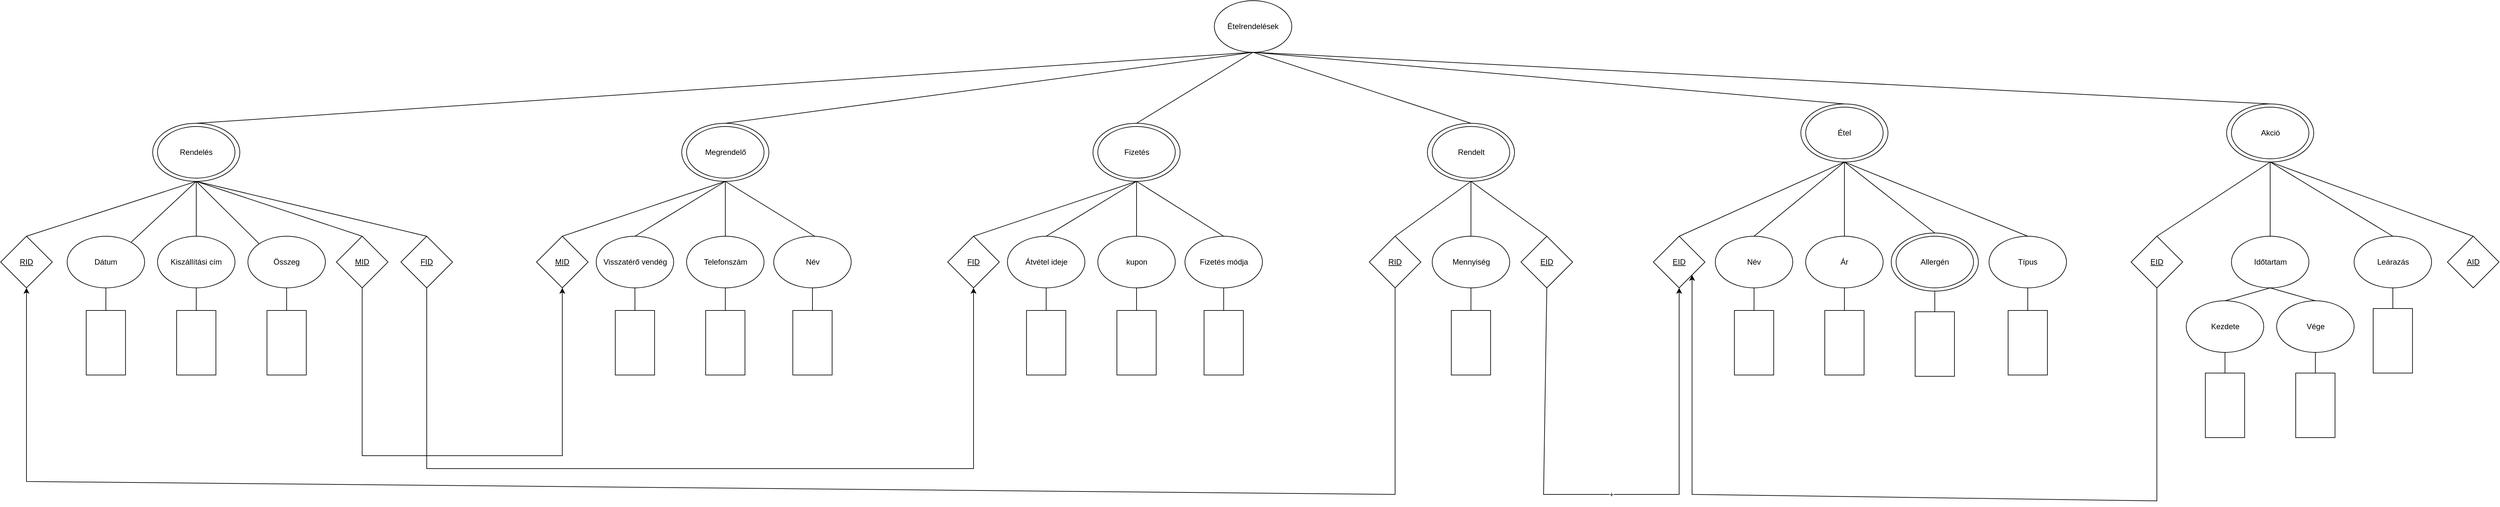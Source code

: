 <mxfile version="20.5.1" type="device"><diagram id="2_RLVBGcPwZFxn247dHp" name="1 oldal"><mxGraphModel dx="3209" dy="1216" grid="1" gridSize="10" guides="1" tooltips="1" connect="1" arrows="1" fold="1" page="1" pageScale="1" pageWidth="827" pageHeight="1169" math="0" shadow="0"><root><mxCell id="0"/><mxCell id="1" parent="0"/><mxCell id="N9Ak9gtg5sEQ_nluckgj-37" value="" style="ellipse;whiteSpace=wrap;html=1;" parent="1" vertex="1"><mxGeometry x="2288.5" y="430" width="135" height="90" as="geometry"/></mxCell><mxCell id="N9Ak9gtg5sEQ_nluckgj-6" value="Ételrendelések" style="ellipse;whiteSpace=wrap;html=1;" parent="1" vertex="1"><mxGeometry x="1240" y="70" width="120" height="80" as="geometry"/></mxCell><mxCell id="N9Ak9gtg5sEQ_nluckgj-12" value="" style="group" parent="1" vertex="1" connectable="0"><mxGeometry x="2148.5" y="230" width="135" height="90" as="geometry"/></mxCell><mxCell id="N9Ak9gtg5sEQ_nluckgj-7" value="" style="ellipse;whiteSpace=wrap;html=1;" parent="N9Ak9gtg5sEQ_nluckgj-12" vertex="1"><mxGeometry width="135" height="90" as="geometry"/></mxCell><mxCell id="N9Ak9gtg5sEQ_nluckgj-2" value="Étel" style="ellipse;whiteSpace=wrap;html=1;" parent="N9Ak9gtg5sEQ_nluckgj-12" vertex="1"><mxGeometry x="7.5" y="5" width="120" height="80" as="geometry"/></mxCell><mxCell id="N9Ak9gtg5sEQ_nluckgj-13" value="" style="group" parent="1" vertex="1" connectable="0"><mxGeometry x="-404.5" y="260" width="135" height="90" as="geometry"/></mxCell><mxCell id="N9Ak9gtg5sEQ_nluckgj-8" value="" style="ellipse;whiteSpace=wrap;html=1;" parent="N9Ak9gtg5sEQ_nluckgj-13" vertex="1"><mxGeometry width="135" height="90" as="geometry"/></mxCell><mxCell id="N9Ak9gtg5sEQ_nluckgj-1" value="Rendelés" style="ellipse;whiteSpace=wrap;html=1;" parent="N9Ak9gtg5sEQ_nluckgj-13" vertex="1"><mxGeometry x="7.5" y="5" width="120" height="80" as="geometry"/></mxCell><mxCell id="N9Ak9gtg5sEQ_nluckgj-14" value="" style="group" parent="1" vertex="1" connectable="0"><mxGeometry x="2808" y="230" width="135" height="90" as="geometry"/></mxCell><mxCell id="N9Ak9gtg5sEQ_nluckgj-9" value="" style="ellipse;whiteSpace=wrap;html=1;" parent="N9Ak9gtg5sEQ_nluckgj-14" vertex="1"><mxGeometry width="135" height="90" as="geometry"/></mxCell><mxCell id="N9Ak9gtg5sEQ_nluckgj-3" value="Akció" style="ellipse;whiteSpace=wrap;html=1;" parent="N9Ak9gtg5sEQ_nluckgj-14" vertex="1"><mxGeometry x="7.5" y="5" width="120" height="80" as="geometry"/></mxCell><mxCell id="N9Ak9gtg5sEQ_nluckgj-15" value="" style="group" parent="1" vertex="1" connectable="0"><mxGeometry x="1052" y="260" width="135" height="90" as="geometry"/></mxCell><mxCell id="N9Ak9gtg5sEQ_nluckgj-10" value="" style="ellipse;whiteSpace=wrap;html=1;" parent="N9Ak9gtg5sEQ_nluckgj-15" vertex="1"><mxGeometry width="135" height="90" as="geometry"/></mxCell><mxCell id="N9Ak9gtg5sEQ_nluckgj-4" value="Fizetés" style="ellipse;whiteSpace=wrap;html=1;" parent="N9Ak9gtg5sEQ_nluckgj-15" vertex="1"><mxGeometry x="7.5" y="5" width="120" height="80" as="geometry"/></mxCell><mxCell id="N9Ak9gtg5sEQ_nluckgj-16" value="" style="group" parent="1" vertex="1" connectable="0"><mxGeometry x="415" y="260" width="135" height="90" as="geometry"/></mxCell><mxCell id="N9Ak9gtg5sEQ_nluckgj-11" value="" style="ellipse;whiteSpace=wrap;html=1;" parent="N9Ak9gtg5sEQ_nluckgj-16" vertex="1"><mxGeometry width="135" height="90" as="geometry"/></mxCell><mxCell id="N9Ak9gtg5sEQ_nluckgj-5" value="Megrendelő" style="ellipse;whiteSpace=wrap;html=1;" parent="N9Ak9gtg5sEQ_nluckgj-16" vertex="1"><mxGeometry x="7.5" y="5" width="120" height="80" as="geometry"/></mxCell><mxCell id="N9Ak9gtg5sEQ_nluckgj-21" value="Dátum" style="ellipse;whiteSpace=wrap;html=1;" parent="1" vertex="1"><mxGeometry x="-537" y="435" width="120" height="80" as="geometry"/></mxCell><mxCell id="N9Ak9gtg5sEQ_nluckgj-22" value="Kiszállítási cím" style="ellipse;whiteSpace=wrap;html=1;" parent="1" vertex="1"><mxGeometry x="-397" y="435" width="120" height="80" as="geometry"/></mxCell><mxCell id="N9Ak9gtg5sEQ_nluckgj-23" value="Összeg" style="ellipse;whiteSpace=wrap;html=1;" parent="1" vertex="1"><mxGeometry x="-257" y="435" width="120" height="80" as="geometry"/></mxCell><mxCell id="N9Ak9gtg5sEQ_nluckgj-24" value="RID" style="rhombus;whiteSpace=wrap;html=1;fontStyle=4" parent="1" vertex="1"><mxGeometry x="-640" y="435" width="80" height="80" as="geometry"/></mxCell><mxCell id="N9Ak9gtg5sEQ_nluckgj-27" value="" style="group" parent="1" vertex="1" connectable="0"><mxGeometry x="1570" y="260" width="135" height="90" as="geometry"/></mxCell><mxCell id="N9Ak9gtg5sEQ_nluckgj-28" value="" style="ellipse;whiteSpace=wrap;html=1;" parent="N9Ak9gtg5sEQ_nluckgj-27" vertex="1"><mxGeometry width="135" height="90" as="geometry"/></mxCell><mxCell id="N9Ak9gtg5sEQ_nluckgj-29" value="Rendelt" style="ellipse;whiteSpace=wrap;html=1;" parent="N9Ak9gtg5sEQ_nluckgj-27" vertex="1"><mxGeometry x="7.5" y="5" width="120" height="80" as="geometry"/></mxCell><mxCell id="N9Ak9gtg5sEQ_nluckgj-30" value="RID" style="rhombus;whiteSpace=wrap;html=1;fontStyle=4" parent="1" vertex="1"><mxGeometry x="1480" y="435" width="80" height="80" as="geometry"/></mxCell><mxCell id="N9Ak9gtg5sEQ_nluckgj-31" value="EID" style="rhombus;whiteSpace=wrap;html=1;fontStyle=4" parent="1" vertex="1"><mxGeometry x="1715" y="435" width="80" height="80" as="geometry"/></mxCell><mxCell id="N9Ak9gtg5sEQ_nluckgj-32" value="Mennyiség" style="ellipse;whiteSpace=wrap;html=1;" parent="1" vertex="1"><mxGeometry x="1577.5" y="435" width="120" height="80" as="geometry"/></mxCell><mxCell id="N9Ak9gtg5sEQ_nluckgj-33" value="Név" style="ellipse;whiteSpace=wrap;html=1;" parent="1" vertex="1"><mxGeometry x="2016" y="435" width="120" height="80" as="geometry"/></mxCell><mxCell id="N9Ak9gtg5sEQ_nluckgj-34" value="Ár" style="ellipse;whiteSpace=wrap;html=1;" parent="1" vertex="1"><mxGeometry x="2156" y="435" width="120" height="80" as="geometry"/></mxCell><mxCell id="N9Ak9gtg5sEQ_nluckgj-35" value="Allergén" style="ellipse;whiteSpace=wrap;html=1;" parent="1" vertex="1"><mxGeometry x="2296" y="435" width="120" height="80" as="geometry"/></mxCell><mxCell id="N9Ak9gtg5sEQ_nluckgj-36" value="EID" style="rhombus;whiteSpace=wrap;html=1;fontStyle=4" parent="1" vertex="1"><mxGeometry x="1920" y="435" width="80" height="80" as="geometry"/></mxCell><mxCell id="N9Ak9gtg5sEQ_nluckgj-38" value="" style="endArrow=classic;html=1;rounded=0;exitX=0.5;exitY=1;exitDx=0;exitDy=0;entryX=0.5;entryY=1;entryDx=0;entryDy=0;" parent="1" source="N9Ak9gtg5sEQ_nluckgj-30" target="N9Ak9gtg5sEQ_nluckgj-24" edge="1"><mxGeometry width="50" height="50" relative="1" as="geometry"><mxPoint x="240" y="645" as="sourcePoint"/><mxPoint x="80" y="815" as="targetPoint"/><Array as="points"><mxPoint x="1520" y="835"/><mxPoint x="-600" y="815"/></Array></mxGeometry></mxCell><mxCell id="N9Ak9gtg5sEQ_nluckgj-41" value="+" style="endArrow=classic;html=1;rounded=0;exitX=0.5;exitY=1;exitDx=0;exitDy=0;entryX=0.5;entryY=1;entryDx=0;entryDy=0;" parent="1" source="N9Ak9gtg5sEQ_nluckgj-31" target="N9Ak9gtg5sEQ_nluckgj-36" edge="1"><mxGeometry width="50" height="50" relative="1" as="geometry"><mxPoint x="727" y="505" as="sourcePoint"/><mxPoint x="47" y="505" as="targetPoint"/><Array as="points"><mxPoint x="1750" y="835"/><mxPoint x="1960" y="835"/></Array></mxGeometry></mxCell><mxCell id="kS9TdQBOmP2n1467mr0W-1" value="MID" style="rhombus;whiteSpace=wrap;html=1;fontStyle=4" parent="1" vertex="1"><mxGeometry x="-120" y="435" width="80" height="80" as="geometry"/></mxCell><mxCell id="kS9TdQBOmP2n1467mr0W-2" value="" style="endArrow=classic;html=1;rounded=0;exitX=0.5;exitY=1;exitDx=0;exitDy=0;entryX=0.5;entryY=1;entryDx=0;entryDy=0;" parent="1" source="kS9TdQBOmP2n1467mr0W-1" target="kS9TdQBOmP2n1467mr0W-3" edge="1"><mxGeometry width="50" height="50" relative="1" as="geometry"><mxPoint x="340" y="645" as="sourcePoint"/><mxPoint x="390" y="595" as="targetPoint"/><Array as="points"><mxPoint x="-80" y="775"/><mxPoint x="230" y="775"/></Array></mxGeometry></mxCell><mxCell id="kS9TdQBOmP2n1467mr0W-3" value="MID" style="rhombus;whiteSpace=wrap;html=1;fontStyle=4" parent="1" vertex="1"><mxGeometry x="190" y="435" width="80" height="80" as="geometry"/></mxCell><mxCell id="kS9TdQBOmP2n1467mr0W-4" value="Visszatérő vendég" style="ellipse;whiteSpace=wrap;html=1;" parent="1" vertex="1"><mxGeometry x="282.5" y="435" width="120" height="80" as="geometry"/></mxCell><mxCell id="kS9TdQBOmP2n1467mr0W-5" value="Telefonszám" style="ellipse;whiteSpace=wrap;html=1;" parent="1" vertex="1"><mxGeometry x="422.5" y="435" width="120" height="80" as="geometry"/></mxCell><mxCell id="kS9TdQBOmP2n1467mr0W-6" value="Név" style="ellipse;whiteSpace=wrap;html=1;" parent="1" vertex="1"><mxGeometry x="557.5" y="435" width="120" height="80" as="geometry"/></mxCell><mxCell id="kS9TdQBOmP2n1467mr0W-7" value="FID" style="rhombus;whiteSpace=wrap;html=1;fontStyle=4" parent="1" vertex="1"><mxGeometry x="827" y="435" width="80" height="80" as="geometry"/></mxCell><mxCell id="kS9TdQBOmP2n1467mr0W-8" value="Átvétel ideje" style="ellipse;whiteSpace=wrap;html=1;" parent="1" vertex="1"><mxGeometry x="919.5" y="435" width="120" height="80" as="geometry"/></mxCell><mxCell id="kS9TdQBOmP2n1467mr0W-9" value="kupon" style="ellipse;whiteSpace=wrap;html=1;" parent="1" vertex="1"><mxGeometry x="1059.5" y="435" width="120" height="80" as="geometry"/></mxCell><mxCell id="kS9TdQBOmP2n1467mr0W-10" value="Fizetés módja" style="ellipse;whiteSpace=wrap;html=1;" parent="1" vertex="1"><mxGeometry x="1194.5" y="435" width="120" height="80" as="geometry"/></mxCell><mxCell id="kS9TdQBOmP2n1467mr0W-11" value="FID" style="rhombus;whiteSpace=wrap;html=1;fontStyle=4" parent="1" vertex="1"><mxGeometry x="-20" y="435" width="80" height="80" as="geometry"/></mxCell><mxCell id="kS9TdQBOmP2n1467mr0W-14" value="" style="endArrow=classic;html=1;rounded=0;exitX=0.5;exitY=1;exitDx=0;exitDy=0;entryX=0.5;entryY=1;entryDx=0;entryDy=0;" parent="1" source="kS9TdQBOmP2n1467mr0W-11" target="kS9TdQBOmP2n1467mr0W-7" edge="1"><mxGeometry width="50" height="50" relative="1" as="geometry"><mxPoint x="470" y="695" as="sourcePoint"/><mxPoint x="520" y="645" as="targetPoint"/><Array as="points"><mxPoint x="20" y="795"/><mxPoint x="867" y="795"/></Array></mxGeometry></mxCell><mxCell id="kS9TdQBOmP2n1467mr0W-15" value="Időtartam" style="ellipse;whiteSpace=wrap;html=1;" parent="1" vertex="1"><mxGeometry x="2815.5" y="435" width="120" height="80" as="geometry"/></mxCell><mxCell id="kS9TdQBOmP2n1467mr0W-16" value="Leárazás" style="ellipse;whiteSpace=wrap;html=1;" parent="1" vertex="1"><mxGeometry x="3005.5" y="435" width="120" height="80" as="geometry"/></mxCell><mxCell id="kS9TdQBOmP2n1467mr0W-17" value="AID" style="rhombus;whiteSpace=wrap;html=1;fontStyle=4" parent="1" vertex="1"><mxGeometry x="3150" y="435" width="80" height="80" as="geometry"/></mxCell><mxCell id="kS9TdQBOmP2n1467mr0W-19" value="Kezdete" style="ellipse;whiteSpace=wrap;html=1;" parent="1" vertex="1"><mxGeometry x="2745.5" y="535" width="120" height="80" as="geometry"/></mxCell><mxCell id="kS9TdQBOmP2n1467mr0W-20" value="Vége" style="ellipse;whiteSpace=wrap;html=1;" parent="1" vertex="1"><mxGeometry x="2885.5" y="535" width="120" height="80" as="geometry"/></mxCell><mxCell id="kS9TdQBOmP2n1467mr0W-22" value="EID" style="rhombus;whiteSpace=wrap;html=1;fontStyle=4" parent="1" vertex="1"><mxGeometry x="2660" y="435" width="80" height="80" as="geometry"/></mxCell><mxCell id="kS9TdQBOmP2n1467mr0W-23" value="" style="endArrow=classic;html=1;rounded=0;exitX=0.5;exitY=1;exitDx=0;exitDy=0;entryX=1;entryY=1;entryDx=0;entryDy=0;" parent="1" source="kS9TdQBOmP2n1467mr0W-22" target="N9Ak9gtg5sEQ_nluckgj-36" edge="1"><mxGeometry width="50" height="50" relative="1" as="geometry"><mxPoint x="2750" y="615" as="sourcePoint"/><mxPoint x="2800" y="565" as="targetPoint"/><Array as="points"><mxPoint x="2700" y="845"/><mxPoint x="1980" y="835"/></Array></mxGeometry></mxCell><mxCell id="kS9TdQBOmP2n1467mr0W-24" value="" style="endArrow=none;html=1;rounded=0;entryX=0.5;entryY=0;entryDx=0;entryDy=0;exitX=0.5;exitY=1;exitDx=0;exitDy=0;" parent="1" source="N9Ak9gtg5sEQ_nluckgj-8" target="N9Ak9gtg5sEQ_nluckgj-24" edge="1"><mxGeometry width="50" height="50" relative="1" as="geometry"><mxPoint x="-440" y="320" as="sourcePoint"/><mxPoint x="520" y="510" as="targetPoint"/></mxGeometry></mxCell><mxCell id="kS9TdQBOmP2n1467mr0W-25" value="" style="endArrow=none;html=1;rounded=0;exitX=0.826;exitY=0.116;exitDx=0;exitDy=0;exitPerimeter=0;entryX=0.5;entryY=1;entryDx=0;entryDy=0;" parent="1" source="N9Ak9gtg5sEQ_nluckgj-21" target="N9Ak9gtg5sEQ_nluckgj-8" edge="1"><mxGeometry width="50" height="50" relative="1" as="geometry"><mxPoint x="-210" y="520" as="sourcePoint"/><mxPoint x="-160" y="470" as="targetPoint"/></mxGeometry></mxCell><mxCell id="kS9TdQBOmP2n1467mr0W-26" value="" style="endArrow=none;html=1;rounded=0;exitX=0.5;exitY=1;exitDx=0;exitDy=0;entryX=0.5;entryY=0;entryDx=0;entryDy=0;" parent="1" source="N9Ak9gtg5sEQ_nluckgj-8" target="N9Ak9gtg5sEQ_nluckgj-22" edge="1"><mxGeometry width="50" height="50" relative="1" as="geometry"><mxPoint x="-210" y="520" as="sourcePoint"/><mxPoint x="-160" y="470" as="targetPoint"/></mxGeometry></mxCell><mxCell id="kS9TdQBOmP2n1467mr0W-27" value="" style="endArrow=none;html=1;rounded=0;exitX=0.5;exitY=1;exitDx=0;exitDy=0;entryX=0;entryY=0;entryDx=0;entryDy=0;" parent="1" source="N9Ak9gtg5sEQ_nluckgj-8" target="N9Ak9gtg5sEQ_nluckgj-23" edge="1"><mxGeometry width="50" height="50" relative="1" as="geometry"><mxPoint x="-210" y="520" as="sourcePoint"/><mxPoint x="-240" y="390" as="targetPoint"/></mxGeometry></mxCell><mxCell id="kS9TdQBOmP2n1467mr0W-28" value="" style="endArrow=none;html=1;rounded=0;exitX=0.5;exitY=0;exitDx=0;exitDy=0;entryX=0.5;entryY=1;entryDx=0;entryDy=0;" parent="1" source="kS9TdQBOmP2n1467mr0W-1" target="N9Ak9gtg5sEQ_nluckgj-8" edge="1"><mxGeometry width="50" height="50" relative="1" as="geometry"><mxPoint x="-210" y="520" as="sourcePoint"/><mxPoint x="-160" y="470" as="targetPoint"/></mxGeometry></mxCell><mxCell id="kS9TdQBOmP2n1467mr0W-29" value="" style="endArrow=none;html=1;rounded=0;exitX=0.5;exitY=0;exitDx=0;exitDy=0;entryX=0.5;entryY=1;entryDx=0;entryDy=0;" parent="1" source="kS9TdQBOmP2n1467mr0W-11" target="N9Ak9gtg5sEQ_nluckgj-8" edge="1"><mxGeometry width="50" height="50" relative="1" as="geometry"><mxPoint x="-210" y="520" as="sourcePoint"/><mxPoint x="-340" y="350" as="targetPoint"/></mxGeometry></mxCell><mxCell id="kS9TdQBOmP2n1467mr0W-30" value="" style="endArrow=none;html=1;rounded=0;entryX=0.5;entryY=1;entryDx=0;entryDy=0;exitX=0.5;exitY=0;exitDx=0;exitDy=0;" parent="1" source="N9Ak9gtg5sEQ_nluckgj-8" target="N9Ak9gtg5sEQ_nluckgj-6" edge="1"><mxGeometry width="50" height="50" relative="1" as="geometry"><mxPoint x="700" y="450" as="sourcePoint"/><mxPoint x="750" y="400" as="targetPoint"/></mxGeometry></mxCell><mxCell id="kS9TdQBOmP2n1467mr0W-31" value="" style="endArrow=none;html=1;rounded=0;exitX=0.5;exitY=0;exitDx=0;exitDy=0;entryX=0.5;entryY=1;entryDx=0;entryDy=0;" parent="1" source="kS9TdQBOmP2n1467mr0W-3" target="N9Ak9gtg5sEQ_nluckgj-11" edge="1"><mxGeometry width="50" height="50" relative="1" as="geometry"><mxPoint x="670" y="500" as="sourcePoint"/><mxPoint x="720" y="450" as="targetPoint"/></mxGeometry></mxCell><mxCell id="kS9TdQBOmP2n1467mr0W-32" value="" style="endArrow=none;html=1;rounded=0;exitX=0.5;exitY=0;exitDx=0;exitDy=0;entryX=0.5;entryY=1;entryDx=0;entryDy=0;" parent="1" source="kS9TdQBOmP2n1467mr0W-4" target="N9Ak9gtg5sEQ_nluckgj-11" edge="1"><mxGeometry width="50" height="50" relative="1" as="geometry"><mxPoint x="670" y="500" as="sourcePoint"/><mxPoint x="480" y="390" as="targetPoint"/></mxGeometry></mxCell><mxCell id="kS9TdQBOmP2n1467mr0W-33" value="" style="endArrow=none;html=1;rounded=0;exitX=0.5;exitY=0;exitDx=0;exitDy=0;entryX=0.5;entryY=1;entryDx=0;entryDy=0;" parent="1" source="kS9TdQBOmP2n1467mr0W-5" target="N9Ak9gtg5sEQ_nluckgj-11" edge="1"><mxGeometry width="50" height="50" relative="1" as="geometry"><mxPoint x="670" y="500" as="sourcePoint"/><mxPoint x="720" y="450" as="targetPoint"/></mxGeometry></mxCell><mxCell id="kS9TdQBOmP2n1467mr0W-34" value="" style="endArrow=none;html=1;rounded=0;exitX=0.529;exitY=0;exitDx=0;exitDy=0;exitPerimeter=0;entryX=0.5;entryY=1;entryDx=0;entryDy=0;" parent="1" source="kS9TdQBOmP2n1467mr0W-6" target="N9Ak9gtg5sEQ_nluckgj-11" edge="1"><mxGeometry width="50" height="50" relative="1" as="geometry"><mxPoint x="670" y="500" as="sourcePoint"/><mxPoint x="720" y="450" as="targetPoint"/></mxGeometry></mxCell><mxCell id="kS9TdQBOmP2n1467mr0W-35" value="" style="rounded=0;whiteSpace=wrap;html=1;" parent="1" vertex="1"><mxGeometry x="-507.44" y="550" width="60.87" height="100" as="geometry"/></mxCell><mxCell id="kS9TdQBOmP2n1467mr0W-36" value="" style="rounded=0;whiteSpace=wrap;html=1;" parent="1" vertex="1"><mxGeometry x="-367.43" y="550" width="60.87" height="100" as="geometry"/></mxCell><mxCell id="kS9TdQBOmP2n1467mr0W-37" value="" style="endArrow=none;html=1;rounded=0;exitX=0.5;exitY=0;exitDx=0;exitDy=0;entryX=0.5;entryY=1;entryDx=0;entryDy=0;" parent="1" source="kS9TdQBOmP2n1467mr0W-35" target="N9Ak9gtg5sEQ_nluckgj-21" edge="1"><mxGeometry width="50" height="50" relative="1" as="geometry"><mxPoint x="-70" y="520" as="sourcePoint"/><mxPoint x="-20" y="470" as="targetPoint"/></mxGeometry></mxCell><mxCell id="kS9TdQBOmP2n1467mr0W-38" value="" style="endArrow=none;html=1;rounded=0;exitX=0.5;exitY=0;exitDx=0;exitDy=0;entryX=0.5;entryY=1;entryDx=0;entryDy=0;" parent="1" source="kS9TdQBOmP2n1467mr0W-36" target="N9Ak9gtg5sEQ_nluckgj-22" edge="1"><mxGeometry width="50" height="50" relative="1" as="geometry"><mxPoint x="-70" y="520" as="sourcePoint"/><mxPoint x="-20" y="470" as="targetPoint"/></mxGeometry></mxCell><mxCell id="kS9TdQBOmP2n1467mr0W-39" value="" style="rounded=0;whiteSpace=wrap;html=1;" parent="1" vertex="1"><mxGeometry x="-227.44" y="550" width="60.87" height="100" as="geometry"/></mxCell><mxCell id="kS9TdQBOmP2n1467mr0W-40" value="" style="endArrow=none;html=1;rounded=0;exitX=0.5;exitY=0;exitDx=0;exitDy=0;entryX=0.5;entryY=1;entryDx=0;entryDy=0;" parent="1" source="kS9TdQBOmP2n1467mr0W-39" target="N9Ak9gtg5sEQ_nluckgj-23" edge="1"><mxGeometry width="50" height="50" relative="1" as="geometry"><mxPoint x="210" y="520" as="sourcePoint"/><mxPoint x="-170" y="530" as="targetPoint"/></mxGeometry></mxCell><mxCell id="kS9TdQBOmP2n1467mr0W-42" value="" style="rounded=0;whiteSpace=wrap;html=1;" parent="1" vertex="1"><mxGeometry x="312.07" y="550" width="60.87" height="100" as="geometry"/></mxCell><mxCell id="kS9TdQBOmP2n1467mr0W-43" value="" style="rounded=0;whiteSpace=wrap;html=1;" parent="1" vertex="1"><mxGeometry x="452.08" y="550" width="60.87" height="100" as="geometry"/></mxCell><mxCell id="kS9TdQBOmP2n1467mr0W-44" value="" style="endArrow=none;html=1;rounded=0;exitX=0.5;exitY=0;exitDx=0;exitDy=0;entryX=0.5;entryY=1;entryDx=0;entryDy=0;" parent="1" source="kS9TdQBOmP2n1467mr0W-42" target="kS9TdQBOmP2n1467mr0W-4" edge="1"><mxGeometry width="50" height="50" relative="1" as="geometry"><mxPoint x="749.51" y="520" as="sourcePoint"/><mxPoint x="370" y="530" as="targetPoint"/></mxGeometry></mxCell><mxCell id="kS9TdQBOmP2n1467mr0W-45" value="" style="endArrow=none;html=1;rounded=0;exitX=0.5;exitY=0;exitDx=0;exitDy=0;entryX=0.5;entryY=1;entryDx=0;entryDy=0;" parent="1" source="kS9TdQBOmP2n1467mr0W-43" target="kS9TdQBOmP2n1467mr0W-5" edge="1"><mxGeometry width="50" height="50" relative="1" as="geometry"><mxPoint x="749.51" y="520" as="sourcePoint"/><mxPoint x="500" y="520" as="targetPoint"/></mxGeometry></mxCell><mxCell id="kS9TdQBOmP2n1467mr0W-46" value="" style="rounded=0;whiteSpace=wrap;html=1;" parent="1" vertex="1"><mxGeometry x="587.07" y="550" width="60.87" height="100" as="geometry"/></mxCell><mxCell id="kS9TdQBOmP2n1467mr0W-47" value="" style="endArrow=none;html=1;rounded=0;exitX=0.5;exitY=0;exitDx=0;exitDy=0;entryX=0.5;entryY=1;entryDx=0;entryDy=0;" parent="1" source="kS9TdQBOmP2n1467mr0W-46" target="kS9TdQBOmP2n1467mr0W-6" edge="1"><mxGeometry width="50" height="50" relative="1" as="geometry"><mxPoint x="1029.51" y="520" as="sourcePoint"/><mxPoint x="670" y="540" as="targetPoint"/></mxGeometry></mxCell><mxCell id="kS9TdQBOmP2n1467mr0W-48" value="" style="endArrow=none;html=1;rounded=0;entryX=0.5;entryY=0;entryDx=0;entryDy=0;exitX=0.5;exitY=1;exitDx=0;exitDy=0;" parent="1" source="N9Ak9gtg5sEQ_nluckgj-6" target="N9Ak9gtg5sEQ_nluckgj-11" edge="1"><mxGeometry width="50" height="50" relative="1" as="geometry"><mxPoint x="740" y="520" as="sourcePoint"/><mxPoint x="790" y="470" as="targetPoint"/></mxGeometry></mxCell><mxCell id="kS9TdQBOmP2n1467mr0W-49" value="" style="rounded=0;whiteSpace=wrap;html=1;" parent="1" vertex="1"><mxGeometry x="949.07" y="550" width="60.87" height="100" as="geometry"/></mxCell><mxCell id="kS9TdQBOmP2n1467mr0W-50" value="" style="rounded=0;whiteSpace=wrap;html=1;" parent="1" vertex="1"><mxGeometry x="1089.07" y="550" width="60.87" height="100" as="geometry"/></mxCell><mxCell id="kS9TdQBOmP2n1467mr0W-51" value="" style="endArrow=none;html=1;rounded=0;exitX=0.5;exitY=0;exitDx=0;exitDy=0;entryX=0.5;entryY=1;entryDx=0;entryDy=0;" parent="1" source="kS9TdQBOmP2n1467mr0W-49" target="kS9TdQBOmP2n1467mr0W-8" edge="1"><mxGeometry width="50" height="50" relative="1" as="geometry"><mxPoint x="1389.01" y="520" as="sourcePoint"/><mxPoint x="1010" y="520" as="targetPoint"/></mxGeometry></mxCell><mxCell id="kS9TdQBOmP2n1467mr0W-52" value="" style="endArrow=none;html=1;rounded=0;exitX=0.5;exitY=0;exitDx=0;exitDy=0;entryX=0.5;entryY=1;entryDx=0;entryDy=0;" parent="1" source="kS9TdQBOmP2n1467mr0W-50" target="kS9TdQBOmP2n1467mr0W-9" edge="1"><mxGeometry width="50" height="50" relative="1" as="geometry"><mxPoint x="1389.01" y="520" as="sourcePoint"/><mxPoint x="1160" y="520" as="targetPoint"/></mxGeometry></mxCell><mxCell id="kS9TdQBOmP2n1467mr0W-53" value="" style="rounded=0;whiteSpace=wrap;html=1;" parent="1" vertex="1"><mxGeometry x="1224.07" y="550" width="60.87" height="100" as="geometry"/></mxCell><mxCell id="kS9TdQBOmP2n1467mr0W-54" value="" style="endArrow=none;html=1;rounded=0;exitX=0.5;exitY=0;exitDx=0;exitDy=0;entryX=0.5;entryY=1;entryDx=0;entryDy=0;" parent="1" source="kS9TdQBOmP2n1467mr0W-53" target="kS9TdQBOmP2n1467mr0W-10" edge="1"><mxGeometry width="50" height="50" relative="1" as="geometry"><mxPoint x="1669.01" y="520" as="sourcePoint"/><mxPoint x="1310" y="530" as="targetPoint"/></mxGeometry></mxCell><mxCell id="kS9TdQBOmP2n1467mr0W-56" value="" style="endArrow=none;html=1;rounded=0;exitX=0.5;exitY=0;exitDx=0;exitDy=0;entryX=0.5;entryY=1;entryDx=0;entryDy=0;" parent="1" source="kS9TdQBOmP2n1467mr0W-7" target="N9Ak9gtg5sEQ_nluckgj-10" edge="1"><mxGeometry width="50" height="50" relative="1" as="geometry"><mxPoint x="770" y="520" as="sourcePoint"/><mxPoint x="1150" y="370" as="targetPoint"/></mxGeometry></mxCell><mxCell id="kS9TdQBOmP2n1467mr0W-57" value="" style="endArrow=none;html=1;rounded=0;exitX=0.5;exitY=0;exitDx=0;exitDy=0;entryX=0.5;entryY=1;entryDx=0;entryDy=0;" parent="1" source="kS9TdQBOmP2n1467mr0W-8" target="N9Ak9gtg5sEQ_nluckgj-10" edge="1"><mxGeometry width="50" height="50" relative="1" as="geometry"><mxPoint x="1100" y="520" as="sourcePoint"/><mxPoint x="1140" y="360" as="targetPoint"/></mxGeometry></mxCell><mxCell id="kS9TdQBOmP2n1467mr0W-58" value="" style="endArrow=none;html=1;rounded=0;exitX=0.5;exitY=0;exitDx=0;exitDy=0;entryX=0.5;entryY=1;entryDx=0;entryDy=0;" parent="1" source="kS9TdQBOmP2n1467mr0W-9" target="N9Ak9gtg5sEQ_nluckgj-10" edge="1"><mxGeometry width="50" height="50" relative="1" as="geometry"><mxPoint x="1100" y="520" as="sourcePoint"/><mxPoint x="1160" y="370" as="targetPoint"/></mxGeometry></mxCell><mxCell id="kS9TdQBOmP2n1467mr0W-59" value="" style="endArrow=none;html=1;rounded=0;exitX=0.5;exitY=0;exitDx=0;exitDy=0;entryX=0.5;entryY=1;entryDx=0;entryDy=0;" parent="1" source="kS9TdQBOmP2n1467mr0W-10" target="N9Ak9gtg5sEQ_nluckgj-10" edge="1"><mxGeometry width="50" height="50" relative="1" as="geometry"><mxPoint x="1100" y="520" as="sourcePoint"/><mxPoint x="1200" y="360" as="targetPoint"/></mxGeometry></mxCell><mxCell id="kS9TdQBOmP2n1467mr0W-60" value="" style="rounded=0;whiteSpace=wrap;html=1;" parent="1" vertex="1"><mxGeometry x="1607.07" y="550" width="60.87" height="100" as="geometry"/></mxCell><mxCell id="kS9TdQBOmP2n1467mr0W-61" value="" style="endArrow=none;html=1;rounded=0;exitX=0.5;exitY=0;exitDx=0;exitDy=0;entryX=0.5;entryY=1;entryDx=0;entryDy=0;" parent="1" source="kS9TdQBOmP2n1467mr0W-60" target="N9Ak9gtg5sEQ_nluckgj-32" edge="1"><mxGeometry width="50" height="50" relative="1" as="geometry"><mxPoint x="2052.01" y="520" as="sourcePoint"/><mxPoint x="1667.5" y="530" as="targetPoint"/></mxGeometry></mxCell><mxCell id="kS9TdQBOmP2n1467mr0W-63" value="" style="endArrow=none;html=1;rounded=0;exitX=0.5;exitY=0;exitDx=0;exitDy=0;entryX=0.5;entryY=1;entryDx=0;entryDy=0;" parent="1" source="N9Ak9gtg5sEQ_nluckgj-32" target="N9Ak9gtg5sEQ_nluckgj-28" edge="1"><mxGeometry width="50" height="50" relative="1" as="geometry"><mxPoint x="1470" y="480" as="sourcePoint"/><mxPoint x="1520" y="430" as="targetPoint"/></mxGeometry></mxCell><mxCell id="kS9TdQBOmP2n1467mr0W-64" value="" style="endArrow=none;html=1;rounded=0;exitX=0.5;exitY=0;exitDx=0;exitDy=0;entryX=0.5;entryY=1;entryDx=0;entryDy=0;" parent="1" source="N9Ak9gtg5sEQ_nluckgj-31" target="N9Ak9gtg5sEQ_nluckgj-28" edge="1"><mxGeometry width="50" height="50" relative="1" as="geometry"><mxPoint x="1470" y="480" as="sourcePoint"/><mxPoint x="1520" y="430" as="targetPoint"/></mxGeometry></mxCell><mxCell id="kS9TdQBOmP2n1467mr0W-65" value="" style="endArrow=none;html=1;rounded=0;entryX=0.5;entryY=1;entryDx=0;entryDy=0;exitX=0.5;exitY=0;exitDx=0;exitDy=0;" parent="1" source="N9Ak9gtg5sEQ_nluckgj-30" target="N9Ak9gtg5sEQ_nluckgj-28" edge="1"><mxGeometry width="50" height="50" relative="1" as="geometry"><mxPoint x="1470" y="480" as="sourcePoint"/><mxPoint x="1520" y="430" as="targetPoint"/></mxGeometry></mxCell><mxCell id="kS9TdQBOmP2n1467mr0W-66" value="" style="endArrow=none;html=1;rounded=0;exitX=0.5;exitY=0;exitDx=0;exitDy=0;entryX=0.5;entryY=1;entryDx=0;entryDy=0;" parent="1" source="N9Ak9gtg5sEQ_nluckgj-28" target="N9Ak9gtg5sEQ_nluckgj-6" edge="1"><mxGeometry width="50" height="50" relative="1" as="geometry"><mxPoint x="1470" y="480" as="sourcePoint"/><mxPoint x="1320" y="180" as="targetPoint"/></mxGeometry></mxCell><mxCell id="kS9TdQBOmP2n1467mr0W-67" value="" style="rounded=0;whiteSpace=wrap;html=1;" parent="1" vertex="1"><mxGeometry x="2045.57" y="550" width="60.87" height="100" as="geometry"/></mxCell><mxCell id="kS9TdQBOmP2n1467mr0W-68" value="" style="endArrow=none;html=1;rounded=0;exitX=0.5;exitY=0;exitDx=0;exitDy=0;entryX=0.5;entryY=1;entryDx=0;entryDy=0;" parent="1" source="kS9TdQBOmP2n1467mr0W-67" target="N9Ak9gtg5sEQ_nluckgj-33" edge="1"><mxGeometry width="50" height="50" relative="1" as="geometry"><mxPoint x="2490.51" y="520" as="sourcePoint"/><mxPoint x="2076" y="520" as="targetPoint"/></mxGeometry></mxCell><mxCell id="kS9TdQBOmP2n1467mr0W-69" value="" style="rounded=0;whiteSpace=wrap;html=1;" parent="1" vertex="1"><mxGeometry x="2185.57" y="550" width="60.87" height="100" as="geometry"/></mxCell><mxCell id="kS9TdQBOmP2n1467mr0W-70" value="" style="endArrow=none;html=1;rounded=0;exitX=0.5;exitY=0;exitDx=0;exitDy=0;entryX=0.5;entryY=1;entryDx=0;entryDy=0;" parent="1" source="kS9TdQBOmP2n1467mr0W-69" target="N9Ak9gtg5sEQ_nluckgj-34" edge="1"><mxGeometry width="50" height="50" relative="1" as="geometry"><mxPoint x="2630.51" y="520" as="sourcePoint"/><mxPoint x="2240" y="520" as="targetPoint"/></mxGeometry></mxCell><mxCell id="kS9TdQBOmP2n1467mr0W-71" value="" style="rounded=0;whiteSpace=wrap;html=1;" parent="1" vertex="1"><mxGeometry x="2325.57" y="552" width="60.87" height="100" as="geometry"/></mxCell><mxCell id="kS9TdQBOmP2n1467mr0W-72" value="" style="endArrow=none;html=1;rounded=0;exitX=0.5;exitY=0;exitDx=0;exitDy=0;entryX=0.5;entryY=1;entryDx=0;entryDy=0;" parent="1" source="kS9TdQBOmP2n1467mr0W-71" target="N9Ak9gtg5sEQ_nluckgj-37" edge="1"><mxGeometry width="50" height="50" relative="1" as="geometry"><mxPoint x="2770.51" y="522" as="sourcePoint"/><mxPoint x="2356" y="517" as="targetPoint"/></mxGeometry></mxCell><mxCell id="kS9TdQBOmP2n1467mr0W-73" value="" style="endArrow=none;html=1;rounded=0;exitX=0.5;exitY=0;exitDx=0;exitDy=0;entryX=0.5;entryY=1;entryDx=0;entryDy=0;" parent="1" source="N9Ak9gtg5sEQ_nluckgj-36" target="N9Ak9gtg5sEQ_nluckgj-7" edge="1"><mxGeometry width="50" height="50" relative="1" as="geometry"><mxPoint x="2150" y="430" as="sourcePoint"/><mxPoint x="2200" y="380" as="targetPoint"/></mxGeometry></mxCell><mxCell id="kS9TdQBOmP2n1467mr0W-74" value="" style="endArrow=none;html=1;rounded=0;exitX=0.5;exitY=0;exitDx=0;exitDy=0;entryX=0.5;entryY=1;entryDx=0;entryDy=0;" parent="1" source="N9Ak9gtg5sEQ_nluckgj-33" target="N9Ak9gtg5sEQ_nluckgj-7" edge="1"><mxGeometry width="50" height="50" relative="1" as="geometry"><mxPoint x="2150" y="430" as="sourcePoint"/><mxPoint x="2200" y="380" as="targetPoint"/></mxGeometry></mxCell><mxCell id="kS9TdQBOmP2n1467mr0W-75" value="" style="endArrow=none;html=1;rounded=0;entryX=0.5;entryY=0;entryDx=0;entryDy=0;exitX=0.5;exitY=1;exitDx=0;exitDy=0;" parent="1" source="N9Ak9gtg5sEQ_nluckgj-7" target="N9Ak9gtg5sEQ_nluckgj-37" edge="1"><mxGeometry width="50" height="50" relative="1" as="geometry"><mxPoint x="2150" y="430" as="sourcePoint"/><mxPoint x="2200" y="380" as="targetPoint"/></mxGeometry></mxCell><mxCell id="kS9TdQBOmP2n1467mr0W-76" value="" style="endArrow=none;html=1;rounded=0;entryX=0.5;entryY=1;entryDx=0;entryDy=0;exitX=0.5;exitY=0;exitDx=0;exitDy=0;" parent="1" source="N9Ak9gtg5sEQ_nluckgj-34" target="N9Ak9gtg5sEQ_nluckgj-7" edge="1"><mxGeometry width="50" height="50" relative="1" as="geometry"><mxPoint x="2150" y="430" as="sourcePoint"/><mxPoint x="2200" y="380" as="targetPoint"/></mxGeometry></mxCell><mxCell id="kS9TdQBOmP2n1467mr0W-77" value="" style="endArrow=none;html=1;rounded=0;entryX=0.5;entryY=0;entryDx=0;entryDy=0;exitX=0.5;exitY=1;exitDx=0;exitDy=0;" parent="1" source="N9Ak9gtg5sEQ_nluckgj-6" target="N9Ak9gtg5sEQ_nluckgj-7" edge="1"><mxGeometry width="50" height="50" relative="1" as="geometry"><mxPoint x="2560" y="430" as="sourcePoint"/><mxPoint x="2610" y="380" as="targetPoint"/></mxGeometry></mxCell><mxCell id="kS9TdQBOmP2n1467mr0W-78" value="" style="endArrow=none;html=1;rounded=0;exitX=0.5;exitY=0;exitDx=0;exitDy=0;entryX=0.5;entryY=1;entryDx=0;entryDy=0;" parent="1" source="kS9TdQBOmP2n1467mr0W-22" target="N9Ak9gtg5sEQ_nluckgj-9" edge="1"><mxGeometry width="50" height="50" relative="1" as="geometry"><mxPoint x="2600" y="430" as="sourcePoint"/><mxPoint x="2650" y="380" as="targetPoint"/></mxGeometry></mxCell><mxCell id="kS9TdQBOmP2n1467mr0W-79" value="" style="endArrow=none;html=1;rounded=0;exitX=0.5;exitY=0;exitDx=0;exitDy=0;entryX=0.5;entryY=1;entryDx=0;entryDy=0;" parent="1" source="kS9TdQBOmP2n1467mr0W-15" target="N9Ak9gtg5sEQ_nluckgj-9" edge="1"><mxGeometry width="50" height="50" relative="1" as="geometry"><mxPoint x="2600" y="430" as="sourcePoint"/><mxPoint x="2650" y="380" as="targetPoint"/></mxGeometry></mxCell><mxCell id="kS9TdQBOmP2n1467mr0W-80" value="" style="endArrow=none;html=1;rounded=0;exitX=0.5;exitY=0;exitDx=0;exitDy=0;entryX=0.5;entryY=1;entryDx=0;entryDy=0;" parent="1" source="kS9TdQBOmP2n1467mr0W-16" target="N9Ak9gtg5sEQ_nluckgj-9" edge="1"><mxGeometry width="50" height="50" relative="1" as="geometry"><mxPoint x="2600" y="430" as="sourcePoint"/><mxPoint x="2880" y="320" as="targetPoint"/></mxGeometry></mxCell><mxCell id="kS9TdQBOmP2n1467mr0W-81" value="" style="endArrow=none;html=1;rounded=0;entryX=0.5;entryY=0;entryDx=0;entryDy=0;exitX=0.5;exitY=1;exitDx=0;exitDy=0;" parent="1" source="N9Ak9gtg5sEQ_nluckgj-9" target="kS9TdQBOmP2n1467mr0W-17" edge="1"><mxGeometry width="50" height="50" relative="1" as="geometry"><mxPoint x="2880" y="320" as="sourcePoint"/><mxPoint x="2930" y="380" as="targetPoint"/></mxGeometry></mxCell><mxCell id="kS9TdQBOmP2n1467mr0W-82" value="" style="endArrow=none;html=1;rounded=0;entryX=0.5;entryY=1;entryDx=0;entryDy=0;exitX=0.5;exitY=0;exitDx=0;exitDy=0;" parent="1" source="kS9TdQBOmP2n1467mr0W-20" target="kS9TdQBOmP2n1467mr0W-15" edge="1"><mxGeometry width="50" height="50" relative="1" as="geometry"><mxPoint x="2880" y="440" as="sourcePoint"/><mxPoint x="2930" y="390" as="targetPoint"/></mxGeometry></mxCell><mxCell id="kS9TdQBOmP2n1467mr0W-83" value="" style="endArrow=none;html=1;rounded=0;entryX=0.5;entryY=1;entryDx=0;entryDy=0;exitX=0.5;exitY=0;exitDx=0;exitDy=0;" parent="1" source="kS9TdQBOmP2n1467mr0W-19" target="kS9TdQBOmP2n1467mr0W-15" edge="1"><mxGeometry width="50" height="50" relative="1" as="geometry"><mxPoint x="2880" y="440" as="sourcePoint"/><mxPoint x="2930" y="390" as="targetPoint"/></mxGeometry></mxCell><mxCell id="kS9TdQBOmP2n1467mr0W-84" value="" style="rounded=0;whiteSpace=wrap;html=1;" parent="1" vertex="1"><mxGeometry x="3035.07" y="547" width="60.87" height="100" as="geometry"/></mxCell><mxCell id="kS9TdQBOmP2n1467mr0W-85" value="" style="endArrow=none;html=1;rounded=0;exitX=0.5;exitY=0;exitDx=0;exitDy=0;entryX=0.5;entryY=1;entryDx=0;entryDy=0;" parent="1" source="kS9TdQBOmP2n1467mr0W-84" target="kS9TdQBOmP2n1467mr0W-16" edge="1"><mxGeometry width="50" height="50" relative="1" as="geometry"><mxPoint x="3480.01" y="517" as="sourcePoint"/><mxPoint x="3090" y="520" as="targetPoint"/></mxGeometry></mxCell><mxCell id="kS9TdQBOmP2n1467mr0W-86" value="" style="rounded=0;whiteSpace=wrap;html=1;" parent="1" vertex="1"><mxGeometry x="2775.07" y="647" width="60.87" height="100" as="geometry"/></mxCell><mxCell id="kS9TdQBOmP2n1467mr0W-87" value="" style="endArrow=none;html=1;rounded=0;exitX=0.5;exitY=0;exitDx=0;exitDy=0;entryX=0.5;entryY=1;entryDx=0;entryDy=0;" parent="1" source="kS9TdQBOmP2n1467mr0W-86" target="kS9TdQBOmP2n1467mr0W-19" edge="1"><mxGeometry width="50" height="50" relative="1" as="geometry"><mxPoint x="3220.01" y="617" as="sourcePoint"/><mxPoint x="2806" y="620" as="targetPoint"/></mxGeometry></mxCell><mxCell id="kS9TdQBOmP2n1467mr0W-88" value="" style="rounded=0;whiteSpace=wrap;html=1;" parent="1" vertex="1"><mxGeometry x="2915.07" y="647" width="60.87" height="100" as="geometry"/></mxCell><mxCell id="kS9TdQBOmP2n1467mr0W-89" value="" style="endArrow=none;html=1;rounded=0;exitX=0.5;exitY=0;exitDx=0;exitDy=0;entryX=0.5;entryY=1;entryDx=0;entryDy=0;" parent="1" source="kS9TdQBOmP2n1467mr0W-88" target="kS9TdQBOmP2n1467mr0W-20" edge="1"><mxGeometry width="50" height="50" relative="1" as="geometry"><mxPoint x="3360.01" y="617" as="sourcePoint"/><mxPoint x="2960" y="620" as="targetPoint"/></mxGeometry></mxCell><mxCell id="kS9TdQBOmP2n1467mr0W-90" value="" style="endArrow=none;html=1;rounded=0;entryX=0.5;entryY=0;entryDx=0;entryDy=0;exitX=0.5;exitY=1;exitDx=0;exitDy=0;" parent="1" source="N9Ak9gtg5sEQ_nluckgj-6" target="N9Ak9gtg5sEQ_nluckgj-9" edge="1"><mxGeometry width="50" height="50" relative="1" as="geometry"><mxPoint x="1390" y="140" as="sourcePoint"/><mxPoint x="2450" y="320" as="targetPoint"/></mxGeometry></mxCell><mxCell id="kS9TdQBOmP2n1467mr0W-91" value="" style="endArrow=none;html=1;rounded=0;exitX=0.5;exitY=0;exitDx=0;exitDy=0;entryX=0.5;entryY=1;entryDx=0;entryDy=0;" parent="1" source="N9Ak9gtg5sEQ_nluckgj-10" target="N9Ak9gtg5sEQ_nluckgj-6" edge="1"><mxGeometry width="50" height="50" relative="1" as="geometry"><mxPoint x="1370" y="290" as="sourcePoint"/><mxPoint x="1310" y="180" as="targetPoint"/></mxGeometry></mxCell><mxCell id="DZZVS7oJCkkioroBxxx6-7" value="Típus" style="ellipse;whiteSpace=wrap;html=1;" parent="1" vertex="1"><mxGeometry x="2440" y="435" width="120" height="80" as="geometry"/></mxCell><mxCell id="DZZVS7oJCkkioroBxxx6-8" value="" style="rounded=0;whiteSpace=wrap;html=1;" parent="1" vertex="1"><mxGeometry x="2469.57" y="550" width="60.87" height="100" as="geometry"/></mxCell><mxCell id="DZZVS7oJCkkioroBxxx6-9" value="" style="endArrow=none;html=1;rounded=0;exitX=0.5;exitY=0;exitDx=0;exitDy=0;entryX=0.5;entryY=1;entryDx=0;entryDy=0;" parent="1" source="DZZVS7oJCkkioroBxxx6-8" target="DZZVS7oJCkkioroBxxx6-7" edge="1"><mxGeometry width="50" height="50" relative="1" as="geometry"><mxPoint x="2914.51" y="520" as="sourcePoint"/><mxPoint x="2524" y="520" as="targetPoint"/></mxGeometry></mxCell><mxCell id="DZZVS7oJCkkioroBxxx6-10" value="" style="endArrow=none;html=1;rounded=0;entryX=0.5;entryY=0;entryDx=0;entryDy=0;exitX=0.5;exitY=1;exitDx=0;exitDy=0;" parent="1" source="N9Ak9gtg5sEQ_nluckgj-7" target="DZZVS7oJCkkioroBxxx6-7" edge="1"><mxGeometry width="50" height="50" relative="1" as="geometry"><mxPoint x="2210" y="640" as="sourcePoint"/><mxPoint x="2260" y="590" as="targetPoint"/></mxGeometry></mxCell></root></mxGraphModel></diagram></mxfile>